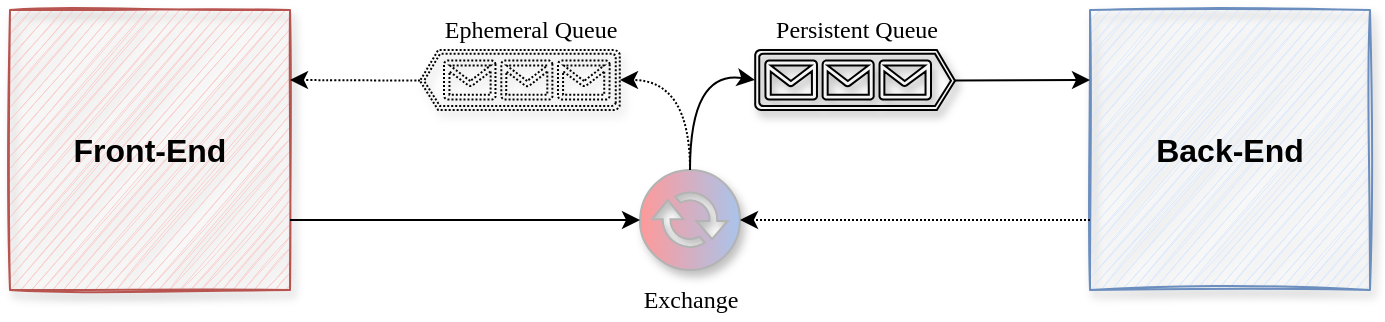 <mxfile version="12.1.0" type="device" pages="1"><diagram id="-DQSW3CEtAV2IHfWLcA2" name="Pagina-1"><mxGraphModel dx="843" dy="638" grid="1" gridSize="10" guides="1" tooltips="1" connect="1" arrows="1" fold="1" page="1" pageScale="1" pageWidth="827" pageHeight="1169" math="0" shadow="0"><root><mxCell id="0"/><mxCell id="1" parent="0"/><mxCell id="O3ek_q1BJxXxBh6sZI5B-1" value="" style="pointerEvents=1;shadow=1;dashed=0;html=1;labelPosition=center;verticalLabelPosition=bottom;verticalAlign=top;outlineConnect=0;align=center;shape=mxgraph.office.communications.exchange_active_sync;fillColor=#FF9999;strokeColor=#B3B3B3;gradientColor=#A9C4EB;gradientDirection=east;" vertex="1" parent="1"><mxGeometry x="475" y="500" width="50" height="50" as="geometry"/></mxCell><mxCell id="O3ek_q1BJxXxBh6sZI5B-2" value="&lt;b&gt;&lt;font style=&quot;font-size: 16px&quot;&gt;Front-End&lt;/font&gt;&lt;/b&gt;" style="whiteSpace=wrap;html=1;aspect=fixed;shadow=1;sketch=1;fillColor=#f8cecc;strokeColor=#b85450;comic=0;" vertex="1" parent="1"><mxGeometry x="160" y="420" width="140" height="140" as="geometry"/></mxCell><mxCell id="O3ek_q1BJxXxBh6sZI5B-3" value="" style="aspect=fixed;pointerEvents=1;shadow=1;dashed=0;html=1;labelPosition=center;verticalLabelPosition=bottom;verticalAlign=top;align=center;shape=mxgraph.azure.queue_generic;comic=0;fillColor=#f5f5f5;strokeColor=#000000;fontColor=#333333;rotation=0;" vertex="1" parent="1"><mxGeometry x="532.5" y="440" width="100" height="30" as="geometry"/></mxCell><mxCell id="O3ek_q1BJxXxBh6sZI5B-4" value="" style="aspect=fixed;pointerEvents=1;shadow=1;dashed=1;html=1;labelPosition=center;verticalLabelPosition=bottom;verticalAlign=top;align=center;shape=mxgraph.azure.queue_generic;comic=0;fillColor=none;strokeColor=#000000;fontColor=#333333;rotation=0;flipH=1;dashPattern=1 1;strokeWidth=1;" vertex="1" parent="1"><mxGeometry x="365" y="440" width="100" height="30" as="geometry"/></mxCell><mxCell id="O3ek_q1BJxXxBh6sZI5B-5" value="&lt;b&gt;&lt;font style=&quot;font-size: 16px&quot;&gt;Back-End&lt;/font&gt;&lt;/b&gt;" style="whiteSpace=wrap;html=1;aspect=fixed;shadow=1;sketch=1;fillColor=#dae8fc;strokeColor=#6c8ebf;comic=0;" vertex="1" parent="1"><mxGeometry x="700" y="420" width="140" height="140" as="geometry"/></mxCell><mxCell id="O3ek_q1BJxXxBh6sZI5B-6" value="" style="endArrow=classic;html=1;exitX=1;exitY=0.75;exitDx=0;exitDy=0;" edge="1" parent="1" source="O3ek_q1BJxXxBh6sZI5B-2" target="O3ek_q1BJxXxBh6sZI5B-1"><mxGeometry width="50" height="50" relative="1" as="geometry"><mxPoint x="180" y="630" as="sourcePoint"/><mxPoint x="450" y="620" as="targetPoint"/></mxGeometry></mxCell><mxCell id="O3ek_q1BJxXxBh6sZI5B-8" value="" style="endArrow=classic;html=1;exitX=0;exitY=0.75;exitDx=0;exitDy=0;startArrow=none;endFill=1;dashed=1;dashPattern=1 1;comic=0;shadow=0;" edge="1" parent="1" source="O3ek_q1BJxXxBh6sZI5B-5" target="O3ek_q1BJxXxBh6sZI5B-1"><mxGeometry width="50" height="50" relative="1" as="geometry"><mxPoint x="770" y="660.3" as="sourcePoint"/><mxPoint x="550" y="540" as="targetPoint"/><Array as="points"/></mxGeometry></mxCell><mxCell id="O3ek_q1BJxXxBh6sZI5B-9" value="" style="endArrow=classic;html=1;entryX=0;entryY=0.5;entryDx=0;entryDy=0;entryPerimeter=0;curved=1;" edge="1" parent="1" source="O3ek_q1BJxXxBh6sZI5B-1" target="O3ek_q1BJxXxBh6sZI5B-3"><mxGeometry width="50" height="50" relative="1" as="geometry"><mxPoint x="310" y="540" as="sourcePoint"/><mxPoint x="485" y="540" as="targetPoint"/><Array as="points"><mxPoint x="500" y="450"/></Array></mxGeometry></mxCell><mxCell id="O3ek_q1BJxXxBh6sZI5B-10" value="" style="endArrow=classic;html=1;startArrow=none;endFill=1;dashed=1;dashPattern=1 1;comic=0;shadow=0;entryX=0;entryY=0.5;entryDx=0;entryDy=0;entryPerimeter=0;curved=1;" edge="1" parent="1" source="O3ek_q1BJxXxBh6sZI5B-1" target="O3ek_q1BJxXxBh6sZI5B-4"><mxGeometry width="50" height="50" relative="1" as="geometry"><mxPoint x="710" y="540" as="sourcePoint"/><mxPoint x="535" y="540" as="targetPoint"/><Array as="points"><mxPoint x="500" y="455"/></Array></mxGeometry></mxCell><mxCell id="O3ek_q1BJxXxBh6sZI5B-12" value="" style="endArrow=classic;html=1;exitX=1;exitY=0.51;exitDx=0;exitDy=0;startArrow=none;endFill=1;dashed=1;dashPattern=1 1;comic=0;shadow=0;entryX=1;entryY=0.25;entryDx=0;entryDy=0;exitPerimeter=0;strokeColor=#000000;curved=1;" edge="1" parent="1" source="O3ek_q1BJxXxBh6sZI5B-4" target="O3ek_q1BJxXxBh6sZI5B-2"><mxGeometry width="50" height="50" relative="1" as="geometry"><mxPoint x="710" y="540" as="sourcePoint"/><mxPoint x="535" y="540" as="targetPoint"/><Array as="points"/></mxGeometry></mxCell><mxCell id="O3ek_q1BJxXxBh6sZI5B-13" value="" style="endArrow=classic;html=1;exitX=1;exitY=0.51;exitDx=0;exitDy=0;exitPerimeter=0;entryX=0;entryY=0.25;entryDx=0;entryDy=0;" edge="1" parent="1" source="O3ek_q1BJxXxBh6sZI5B-3" target="O3ek_q1BJxXxBh6sZI5B-5"><mxGeometry width="50" height="50" relative="1" as="geometry"><mxPoint x="310" y="540.0" as="sourcePoint"/><mxPoint x="680" y="455" as="targetPoint"/></mxGeometry></mxCell><mxCell id="O3ek_q1BJxXxBh6sZI5B-14" value="Exchange" style="text;html=1;resizable=0;points=[];autosize=1;align=center;verticalAlign=top;spacingTop=-4;fontStyle=0;fontFamily=Lucida Console;" vertex="1" parent="1"><mxGeometry x="465" y="555" width="70" height="20" as="geometry"/></mxCell><mxCell id="O3ek_q1BJxXxBh6sZI5B-15" value="Ephemeral Queue" style="text;html=1;resizable=0;points=[];autosize=1;align=center;verticalAlign=top;spacingTop=-4;fontFamily=Lucida Console;" vertex="1" parent="1"><mxGeometry x="360" y="420" width="120" height="20" as="geometry"/></mxCell><mxCell id="O3ek_q1BJxXxBh6sZI5B-16" value="Persistent Queue" style="text;html=1;resizable=0;points=[];autosize=1;align=center;verticalAlign=top;spacingTop=-4;fontFamily=Lucida Console;" vertex="1" parent="1"><mxGeometry x="517.5" y="420" width="130" height="20" as="geometry"/></mxCell></root></mxGraphModel></diagram></mxfile>
